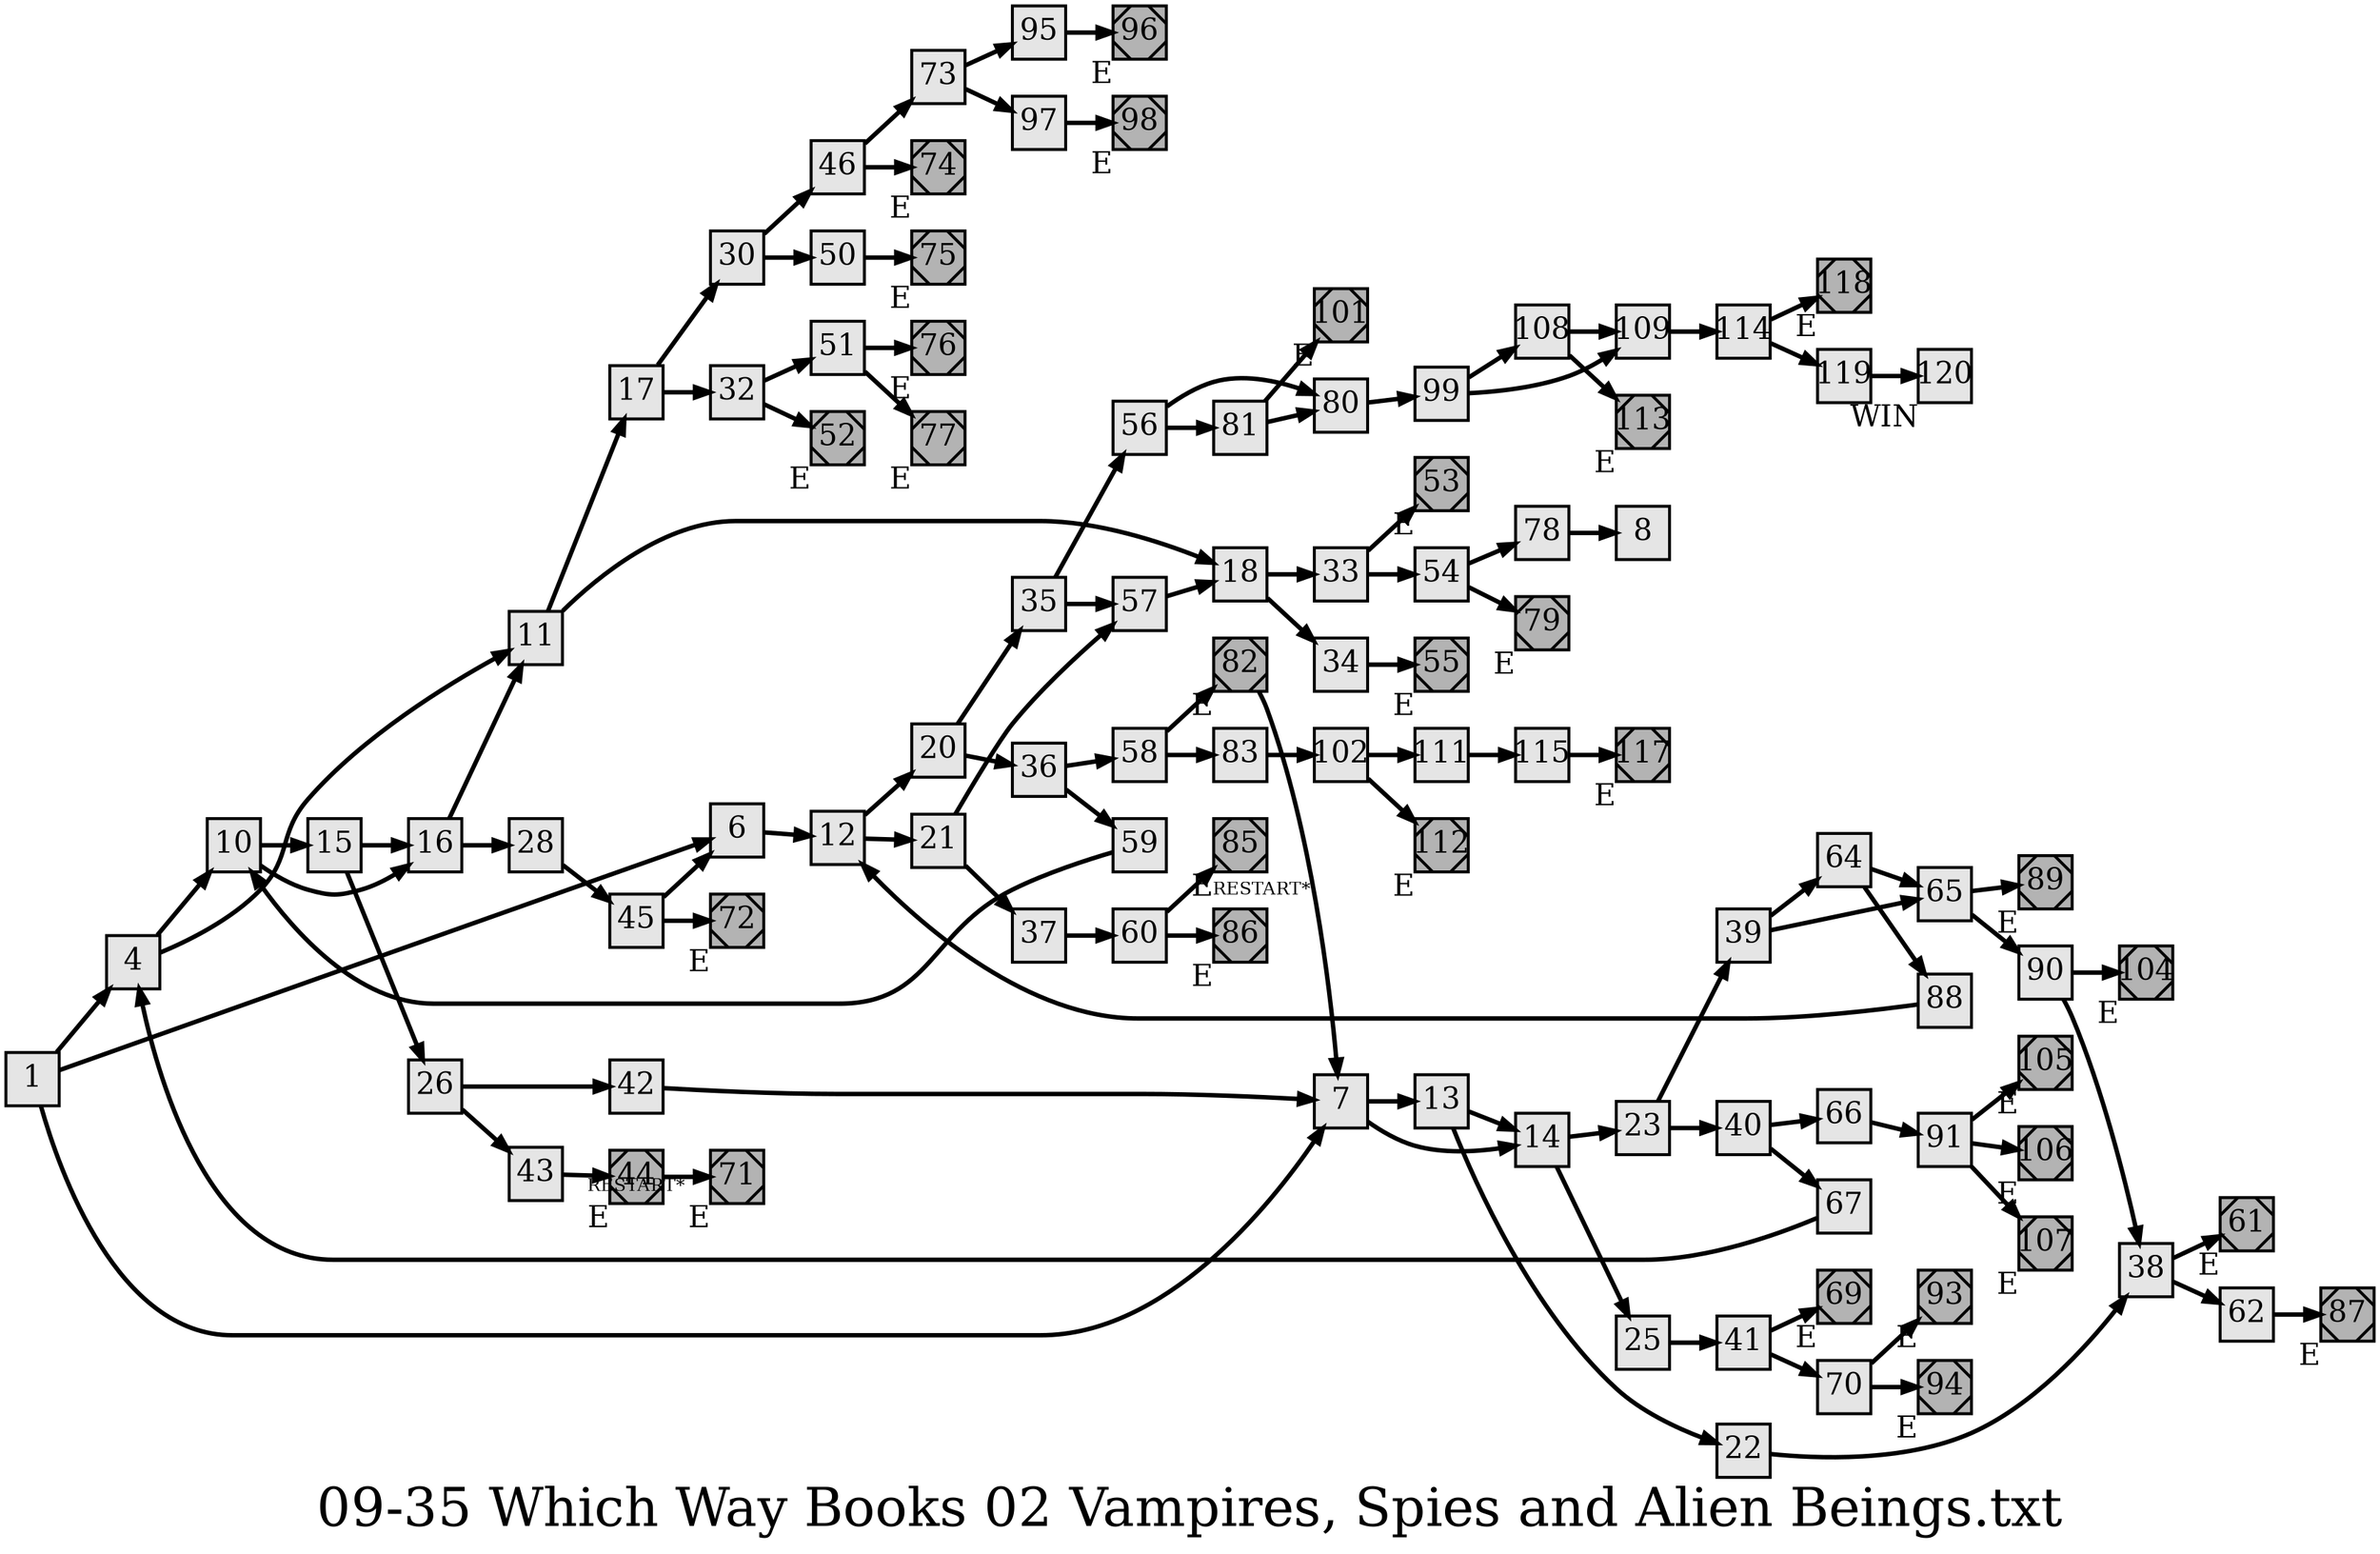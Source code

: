 digraph g{
  graph [ label="09-35 Which Way Books 02 Vampires, Spies and Alien Beings.txt" rankdir=LR, ordering=out, fontsize=36, nodesep="0.35", ranksep="0.45"];
  node  [shape=rect, penwidth=2, fontsize=20, style=filled, fillcolor=grey90, margin="0,0", labelfloat=true, regular=true, fixedsize=true];
  edge  [labelfloat=true, penwidth=3, fontsize=12];

  1 -> 4;
  1 -> 6;
  1 -> 7;
  4 -> 10;
  4 -> 11;
  6 -> 12;
  7 -> 13;
  7 -> 14;
  10 -> 15;
  10 -> 16;
  11 -> 17;
  11 -> 18;
  12 -> 20;
  12 -> 21;
  13 -> 14;
  13 -> 22;
  14 -> 23;
  14 -> 25;
  15 -> 16;
  15 -> 26;
  16 -> 11;
  16 -> 28;
  17 -> 30;
  17 -> 32;
  18 -> 33;
  18 -> 34;
  20 -> 35;
  20 -> 36;
  21 -> 57;
  21 -> 37;
  22 -> 38;
  23 -> 39;
  23 -> 40;
  25 -> 41;
  26 -> 42;
  26 -> 43;
  28 -> 45;
  30 -> 46;
  30 -> 50;
  32 -> 51;
  32 -> 52;
  33 -> 53;
  33 -> 54;
  34 -> 55;
  35 -> 56;
  35 -> 57;
  36 -> 58;
  36 -> 59;
  37 -> 60;
  38 -> 61;
  38 -> 62;
  39 -> 64;
  39 -> 65;
  40 -> 66;
  40 -> 67;
  41 -> 69;
  41 -> 70;
  42 -> 7;
  43 -> 44;
  44	[ xlabel="E", shape=Msquare, fontsize=20, fillcolor=grey70 ];
  44 -> 71	[ xlabel="RESTART*" ];
  45 -> 6;
  45 -> 72;
  46 -> 73;
  46 -> 74;
  50 -> 75;
  51 -> 76;
  51 -> 77;
  52	[ xlabel="E", shape=Msquare, fontsize=20, fillcolor=grey70 ];
  53	[ xlabel="E", shape=Msquare, fontsize=20, fillcolor=grey70 ];
  54 -> 78;
  54 -> 79;
  55	[ xlabel="E", shape=Msquare, fontsize=20, fillcolor=grey70 ];
  56 -> 80;
  56 -> 81;
  57 -> 18;
  58 -> 82;
  58 -> 83;
  59 -> 10;
  60 -> 85;
  60 -> 86;
  61	[ xlabel="E", shape=Msquare, fontsize=20, fillcolor=grey70 ];
  62 -> 87;
  64 -> 65;
  64 -> 88;
  65 -> 89;
  65 -> 90;
  66 -> 91;
  67 -> 4;
  69	[ xlabel="E", shape=Msquare, fontsize=20, fillcolor=grey70 ];
  70 -> 93;
  70 -> 94;
  71	[ xlabel="E", shape=Msquare, fontsize=20, fillcolor=grey70 ];
  72	[ xlabel="E", shape=Msquare, fontsize=20, fillcolor=grey70 ];
  73 -> 95;
  73 -> 97;
  74	[ xlabel="E", shape=Msquare, fontsize=20, fillcolor=grey70 ];
  75	[ xlabel="E", shape=Msquare, fontsize=20, fillcolor=grey70 ];
  76	[ xlabel="E", shape=Msquare, fontsize=20, fillcolor=grey70 ];
  77	[ xlabel="E", shape=Msquare, fontsize=20, fillcolor=grey70 ];
  78 -> 8;
  79	[ xlabel="E", shape=Msquare, fontsize=20, fillcolor=grey70 ];
  80 -> 99;
  81 -> 101;
  81 -> 80;
  82	[ xlabel="E", shape=Msquare, fontsize=20, fillcolor=grey70 ];
  82 -> 7	[ xlabel="RESTART*" ];
  83 -> 102;
  85	[ xlabel="E", shape=Msquare, fontsize=20, fillcolor=grey70 ];
  86	[ xlabel="E", shape=Msquare, fontsize=20, fillcolor=grey70 ];
  87	[ xlabel="E", shape=Msquare, fontsize=20, fillcolor=grey70 ];
  88 -> 12;
  89	[ xlabel="E", shape=Msquare, fontsize=20, fillcolor=grey70 ];
  90 -> 104;
  90 -> 38;
  91 -> 105;
  91 -> 106;
  91 -> 107;
  93	[ xlabel="E", shape=Msquare, fontsize=20, fillcolor=grey70 ];
  94	[ xlabel="E", shape=Msquare, fontsize=20, fillcolor=grey70 ];
  95 -> 96;
  96	[ xlabel="E", shape=Msquare, fontsize=20, fillcolor=grey70 ];
  97 -> 98;
  98	[ xlabel="E", shape=Msquare, fontsize=20, fillcolor=grey70 ];
  99 -> 108;
  99 -> 109;
  101	[ xlabel="E", shape=Msquare, fontsize=20, fillcolor=grey70 ];
  102 -> 111;
  102 -> 112;
  104	[ xlabel="E", shape=Msquare, fontsize=20, fillcolor=grey70 ];
  105	[ xlabel="E", shape=Msquare, fontsize=20, fillcolor=grey70 ];
  106	[ xlabel="E", shape=Msquare, fontsize=20, fillcolor=grey70 ];
  107	[ xlabel="E", shape=Msquare, fontsize=20, fillcolor=grey70 ];
  108 -> 109;
  108 -> 113;
  109 -> 114;
  111 -> 115;
  112	[ xlabel="E", shape=Msquare, fontsize=20, fillcolor=grey70 ];
  113	[ xlabel="E", shape=Msquare, fontsize=20, fillcolor=grey70 ];
  114 -> 118;
  114 -> 119;
  115 -> 117;
  117	[ xlabel="E", shape=Msquare, fontsize=20, fillcolor=grey70 ];
  118	[ xlabel="E", shape=Msquare, fontsize=20, fillcolor=grey70 ];
  119 -> 120;
  120	[ xlabel="WIN" ];
}

